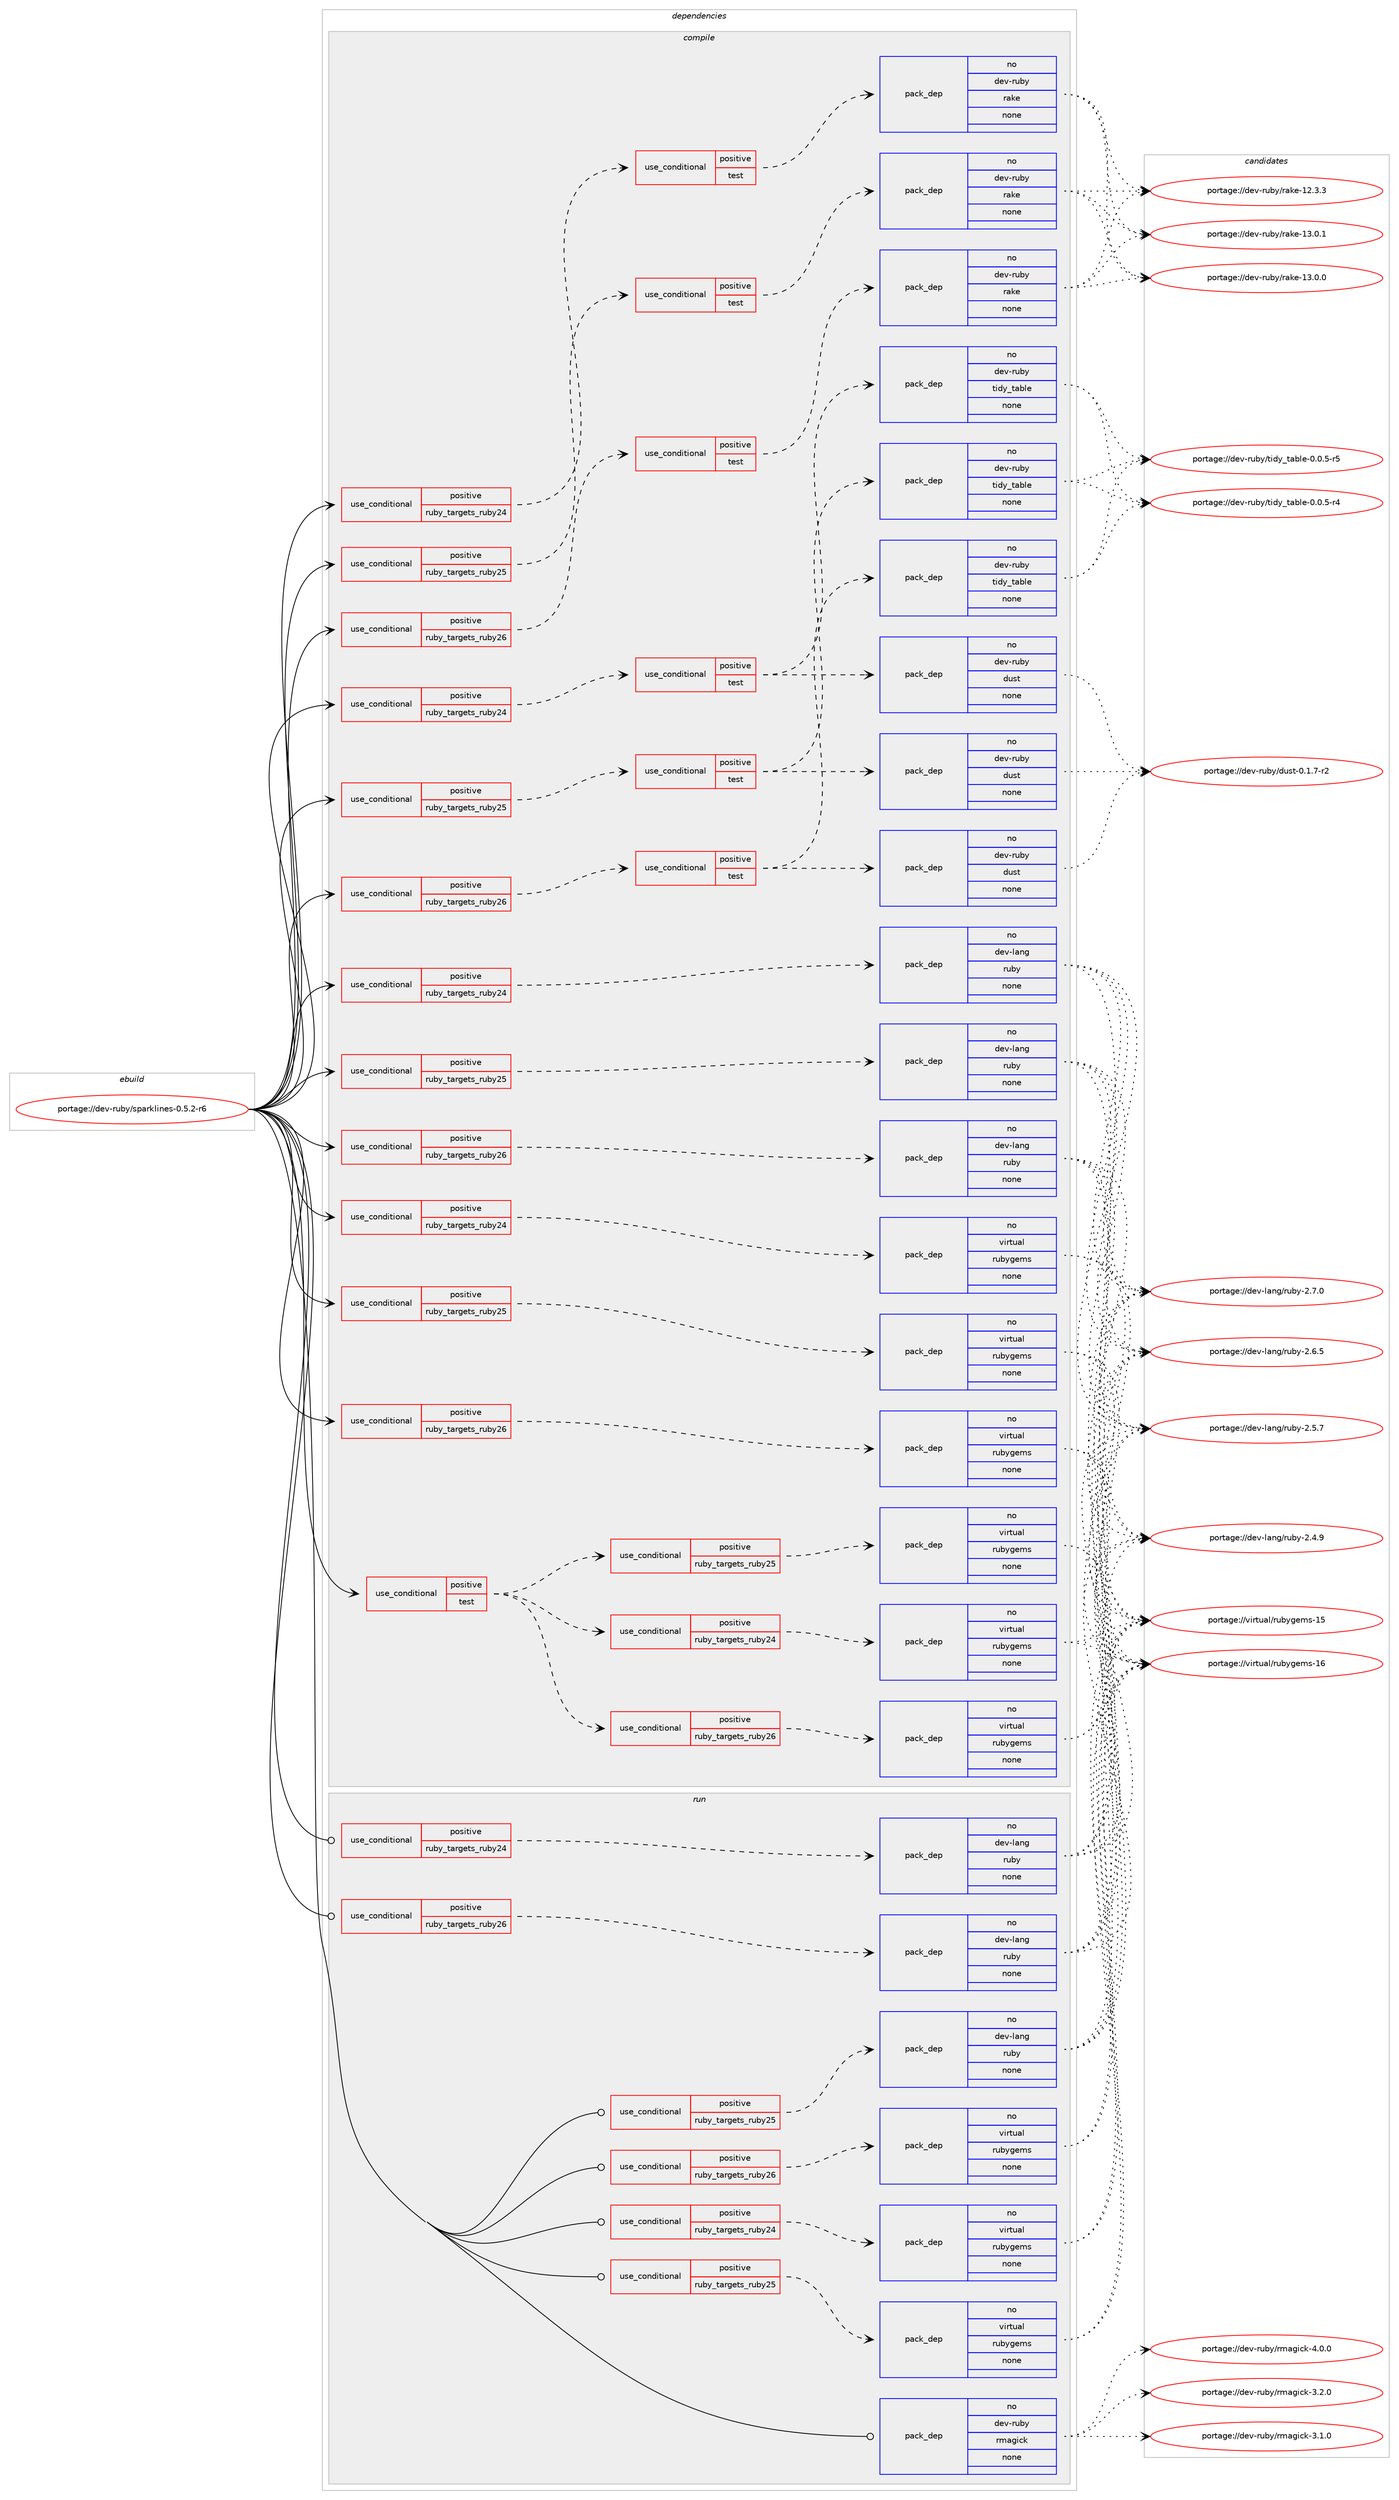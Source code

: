 digraph prolog {

# *************
# Graph options
# *************

newrank=true;
concentrate=true;
compound=true;
graph [rankdir=LR,fontname=Helvetica,fontsize=10,ranksep=1.5];#, ranksep=2.5, nodesep=0.2];
edge  [arrowhead=vee];
node  [fontname=Helvetica,fontsize=10];

# **********
# The ebuild
# **********

subgraph cluster_leftcol {
color=gray;
label=<<i>ebuild</i>>;
id [label="portage://dev-ruby/sparklines-0.5.2-r6", color=red, width=4, href="../dev-ruby/sparklines-0.5.2-r6.svg"];
}

# ****************
# The dependencies
# ****************

subgraph cluster_midcol {
color=gray;
label=<<i>dependencies</i>>;
subgraph cluster_compile {
fillcolor="#eeeeee";
style=filled;
label=<<i>compile</i>>;
subgraph cond68132 {
dependency317285 [label=<<TABLE BORDER="0" CELLBORDER="1" CELLSPACING="0" CELLPADDING="4"><TR><TD ROWSPAN="3" CELLPADDING="10">use_conditional</TD></TR><TR><TD>positive</TD></TR><TR><TD>ruby_targets_ruby24</TD></TR></TABLE>>, shape=none, color=red];
subgraph cond68133 {
dependency317286 [label=<<TABLE BORDER="0" CELLBORDER="1" CELLSPACING="0" CELLPADDING="4"><TR><TD ROWSPAN="3" CELLPADDING="10">use_conditional</TD></TR><TR><TD>positive</TD></TR><TR><TD>test</TD></TR></TABLE>>, shape=none, color=red];
subgraph pack244422 {
dependency317287 [label=<<TABLE BORDER="0" CELLBORDER="1" CELLSPACING="0" CELLPADDING="4" WIDTH="220"><TR><TD ROWSPAN="6" CELLPADDING="30">pack_dep</TD></TR><TR><TD WIDTH="110">no</TD></TR><TR><TD>dev-ruby</TD></TR><TR><TD>rake</TD></TR><TR><TD>none</TD></TR><TR><TD></TD></TR></TABLE>>, shape=none, color=blue];
}
dependency317286:e -> dependency317287:w [weight=20,style="dashed",arrowhead="vee"];
}
dependency317285:e -> dependency317286:w [weight=20,style="dashed",arrowhead="vee"];
}
id:e -> dependency317285:w [weight=20,style="solid",arrowhead="vee"];
subgraph cond68134 {
dependency317288 [label=<<TABLE BORDER="0" CELLBORDER="1" CELLSPACING="0" CELLPADDING="4"><TR><TD ROWSPAN="3" CELLPADDING="10">use_conditional</TD></TR><TR><TD>positive</TD></TR><TR><TD>ruby_targets_ruby24</TD></TR></TABLE>>, shape=none, color=red];
subgraph cond68135 {
dependency317289 [label=<<TABLE BORDER="0" CELLBORDER="1" CELLSPACING="0" CELLPADDING="4"><TR><TD ROWSPAN="3" CELLPADDING="10">use_conditional</TD></TR><TR><TD>positive</TD></TR><TR><TD>test</TD></TR></TABLE>>, shape=none, color=red];
subgraph pack244423 {
dependency317290 [label=<<TABLE BORDER="0" CELLBORDER="1" CELLSPACING="0" CELLPADDING="4" WIDTH="220"><TR><TD ROWSPAN="6" CELLPADDING="30">pack_dep</TD></TR><TR><TD WIDTH="110">no</TD></TR><TR><TD>dev-ruby</TD></TR><TR><TD>tidy_table</TD></TR><TR><TD>none</TD></TR><TR><TD></TD></TR></TABLE>>, shape=none, color=blue];
}
dependency317289:e -> dependency317290:w [weight=20,style="dashed",arrowhead="vee"];
subgraph pack244424 {
dependency317291 [label=<<TABLE BORDER="0" CELLBORDER="1" CELLSPACING="0" CELLPADDING="4" WIDTH="220"><TR><TD ROWSPAN="6" CELLPADDING="30">pack_dep</TD></TR><TR><TD WIDTH="110">no</TD></TR><TR><TD>dev-ruby</TD></TR><TR><TD>dust</TD></TR><TR><TD>none</TD></TR><TR><TD></TD></TR></TABLE>>, shape=none, color=blue];
}
dependency317289:e -> dependency317291:w [weight=20,style="dashed",arrowhead="vee"];
}
dependency317288:e -> dependency317289:w [weight=20,style="dashed",arrowhead="vee"];
}
id:e -> dependency317288:w [weight=20,style="solid",arrowhead="vee"];
subgraph cond68136 {
dependency317292 [label=<<TABLE BORDER="0" CELLBORDER="1" CELLSPACING="0" CELLPADDING="4"><TR><TD ROWSPAN="3" CELLPADDING="10">use_conditional</TD></TR><TR><TD>positive</TD></TR><TR><TD>ruby_targets_ruby24</TD></TR></TABLE>>, shape=none, color=red];
subgraph pack244425 {
dependency317293 [label=<<TABLE BORDER="0" CELLBORDER="1" CELLSPACING="0" CELLPADDING="4" WIDTH="220"><TR><TD ROWSPAN="6" CELLPADDING="30">pack_dep</TD></TR><TR><TD WIDTH="110">no</TD></TR><TR><TD>dev-lang</TD></TR><TR><TD>ruby</TD></TR><TR><TD>none</TD></TR><TR><TD></TD></TR></TABLE>>, shape=none, color=blue];
}
dependency317292:e -> dependency317293:w [weight=20,style="dashed",arrowhead="vee"];
}
id:e -> dependency317292:w [weight=20,style="solid",arrowhead="vee"];
subgraph cond68137 {
dependency317294 [label=<<TABLE BORDER="0" CELLBORDER="1" CELLSPACING="0" CELLPADDING="4"><TR><TD ROWSPAN="3" CELLPADDING="10">use_conditional</TD></TR><TR><TD>positive</TD></TR><TR><TD>ruby_targets_ruby24</TD></TR></TABLE>>, shape=none, color=red];
subgraph pack244426 {
dependency317295 [label=<<TABLE BORDER="0" CELLBORDER="1" CELLSPACING="0" CELLPADDING="4" WIDTH="220"><TR><TD ROWSPAN="6" CELLPADDING="30">pack_dep</TD></TR><TR><TD WIDTH="110">no</TD></TR><TR><TD>virtual</TD></TR><TR><TD>rubygems</TD></TR><TR><TD>none</TD></TR><TR><TD></TD></TR></TABLE>>, shape=none, color=blue];
}
dependency317294:e -> dependency317295:w [weight=20,style="dashed",arrowhead="vee"];
}
id:e -> dependency317294:w [weight=20,style="solid",arrowhead="vee"];
subgraph cond68138 {
dependency317296 [label=<<TABLE BORDER="0" CELLBORDER="1" CELLSPACING="0" CELLPADDING="4"><TR><TD ROWSPAN="3" CELLPADDING="10">use_conditional</TD></TR><TR><TD>positive</TD></TR><TR><TD>ruby_targets_ruby25</TD></TR></TABLE>>, shape=none, color=red];
subgraph cond68139 {
dependency317297 [label=<<TABLE BORDER="0" CELLBORDER="1" CELLSPACING="0" CELLPADDING="4"><TR><TD ROWSPAN="3" CELLPADDING="10">use_conditional</TD></TR><TR><TD>positive</TD></TR><TR><TD>test</TD></TR></TABLE>>, shape=none, color=red];
subgraph pack244427 {
dependency317298 [label=<<TABLE BORDER="0" CELLBORDER="1" CELLSPACING="0" CELLPADDING="4" WIDTH="220"><TR><TD ROWSPAN="6" CELLPADDING="30">pack_dep</TD></TR><TR><TD WIDTH="110">no</TD></TR><TR><TD>dev-ruby</TD></TR><TR><TD>rake</TD></TR><TR><TD>none</TD></TR><TR><TD></TD></TR></TABLE>>, shape=none, color=blue];
}
dependency317297:e -> dependency317298:w [weight=20,style="dashed",arrowhead="vee"];
}
dependency317296:e -> dependency317297:w [weight=20,style="dashed",arrowhead="vee"];
}
id:e -> dependency317296:w [weight=20,style="solid",arrowhead="vee"];
subgraph cond68140 {
dependency317299 [label=<<TABLE BORDER="0" CELLBORDER="1" CELLSPACING="0" CELLPADDING="4"><TR><TD ROWSPAN="3" CELLPADDING="10">use_conditional</TD></TR><TR><TD>positive</TD></TR><TR><TD>ruby_targets_ruby25</TD></TR></TABLE>>, shape=none, color=red];
subgraph cond68141 {
dependency317300 [label=<<TABLE BORDER="0" CELLBORDER="1" CELLSPACING="0" CELLPADDING="4"><TR><TD ROWSPAN="3" CELLPADDING="10">use_conditional</TD></TR><TR><TD>positive</TD></TR><TR><TD>test</TD></TR></TABLE>>, shape=none, color=red];
subgraph pack244428 {
dependency317301 [label=<<TABLE BORDER="0" CELLBORDER="1" CELLSPACING="0" CELLPADDING="4" WIDTH="220"><TR><TD ROWSPAN="6" CELLPADDING="30">pack_dep</TD></TR><TR><TD WIDTH="110">no</TD></TR><TR><TD>dev-ruby</TD></TR><TR><TD>tidy_table</TD></TR><TR><TD>none</TD></TR><TR><TD></TD></TR></TABLE>>, shape=none, color=blue];
}
dependency317300:e -> dependency317301:w [weight=20,style="dashed",arrowhead="vee"];
subgraph pack244429 {
dependency317302 [label=<<TABLE BORDER="0" CELLBORDER="1" CELLSPACING="0" CELLPADDING="4" WIDTH="220"><TR><TD ROWSPAN="6" CELLPADDING="30">pack_dep</TD></TR><TR><TD WIDTH="110">no</TD></TR><TR><TD>dev-ruby</TD></TR><TR><TD>dust</TD></TR><TR><TD>none</TD></TR><TR><TD></TD></TR></TABLE>>, shape=none, color=blue];
}
dependency317300:e -> dependency317302:w [weight=20,style="dashed",arrowhead="vee"];
}
dependency317299:e -> dependency317300:w [weight=20,style="dashed",arrowhead="vee"];
}
id:e -> dependency317299:w [weight=20,style="solid",arrowhead="vee"];
subgraph cond68142 {
dependency317303 [label=<<TABLE BORDER="0" CELLBORDER="1" CELLSPACING="0" CELLPADDING="4"><TR><TD ROWSPAN="3" CELLPADDING="10">use_conditional</TD></TR><TR><TD>positive</TD></TR><TR><TD>ruby_targets_ruby25</TD></TR></TABLE>>, shape=none, color=red];
subgraph pack244430 {
dependency317304 [label=<<TABLE BORDER="0" CELLBORDER="1" CELLSPACING="0" CELLPADDING="4" WIDTH="220"><TR><TD ROWSPAN="6" CELLPADDING="30">pack_dep</TD></TR><TR><TD WIDTH="110">no</TD></TR><TR><TD>dev-lang</TD></TR><TR><TD>ruby</TD></TR><TR><TD>none</TD></TR><TR><TD></TD></TR></TABLE>>, shape=none, color=blue];
}
dependency317303:e -> dependency317304:w [weight=20,style="dashed",arrowhead="vee"];
}
id:e -> dependency317303:w [weight=20,style="solid",arrowhead="vee"];
subgraph cond68143 {
dependency317305 [label=<<TABLE BORDER="0" CELLBORDER="1" CELLSPACING="0" CELLPADDING="4"><TR><TD ROWSPAN="3" CELLPADDING="10">use_conditional</TD></TR><TR><TD>positive</TD></TR><TR><TD>ruby_targets_ruby25</TD></TR></TABLE>>, shape=none, color=red];
subgraph pack244431 {
dependency317306 [label=<<TABLE BORDER="0" CELLBORDER="1" CELLSPACING="0" CELLPADDING="4" WIDTH="220"><TR><TD ROWSPAN="6" CELLPADDING="30">pack_dep</TD></TR><TR><TD WIDTH="110">no</TD></TR><TR><TD>virtual</TD></TR><TR><TD>rubygems</TD></TR><TR><TD>none</TD></TR><TR><TD></TD></TR></TABLE>>, shape=none, color=blue];
}
dependency317305:e -> dependency317306:w [weight=20,style="dashed",arrowhead="vee"];
}
id:e -> dependency317305:w [weight=20,style="solid",arrowhead="vee"];
subgraph cond68144 {
dependency317307 [label=<<TABLE BORDER="0" CELLBORDER="1" CELLSPACING="0" CELLPADDING="4"><TR><TD ROWSPAN="3" CELLPADDING="10">use_conditional</TD></TR><TR><TD>positive</TD></TR><TR><TD>ruby_targets_ruby26</TD></TR></TABLE>>, shape=none, color=red];
subgraph cond68145 {
dependency317308 [label=<<TABLE BORDER="0" CELLBORDER="1" CELLSPACING="0" CELLPADDING="4"><TR><TD ROWSPAN="3" CELLPADDING="10">use_conditional</TD></TR><TR><TD>positive</TD></TR><TR><TD>test</TD></TR></TABLE>>, shape=none, color=red];
subgraph pack244432 {
dependency317309 [label=<<TABLE BORDER="0" CELLBORDER="1" CELLSPACING="0" CELLPADDING="4" WIDTH="220"><TR><TD ROWSPAN="6" CELLPADDING="30">pack_dep</TD></TR><TR><TD WIDTH="110">no</TD></TR><TR><TD>dev-ruby</TD></TR><TR><TD>rake</TD></TR><TR><TD>none</TD></TR><TR><TD></TD></TR></TABLE>>, shape=none, color=blue];
}
dependency317308:e -> dependency317309:w [weight=20,style="dashed",arrowhead="vee"];
}
dependency317307:e -> dependency317308:w [weight=20,style="dashed",arrowhead="vee"];
}
id:e -> dependency317307:w [weight=20,style="solid",arrowhead="vee"];
subgraph cond68146 {
dependency317310 [label=<<TABLE BORDER="0" CELLBORDER="1" CELLSPACING="0" CELLPADDING="4"><TR><TD ROWSPAN="3" CELLPADDING="10">use_conditional</TD></TR><TR><TD>positive</TD></TR><TR><TD>ruby_targets_ruby26</TD></TR></TABLE>>, shape=none, color=red];
subgraph cond68147 {
dependency317311 [label=<<TABLE BORDER="0" CELLBORDER="1" CELLSPACING="0" CELLPADDING="4"><TR><TD ROWSPAN="3" CELLPADDING="10">use_conditional</TD></TR><TR><TD>positive</TD></TR><TR><TD>test</TD></TR></TABLE>>, shape=none, color=red];
subgraph pack244433 {
dependency317312 [label=<<TABLE BORDER="0" CELLBORDER="1" CELLSPACING="0" CELLPADDING="4" WIDTH="220"><TR><TD ROWSPAN="6" CELLPADDING="30">pack_dep</TD></TR><TR><TD WIDTH="110">no</TD></TR><TR><TD>dev-ruby</TD></TR><TR><TD>tidy_table</TD></TR><TR><TD>none</TD></TR><TR><TD></TD></TR></TABLE>>, shape=none, color=blue];
}
dependency317311:e -> dependency317312:w [weight=20,style="dashed",arrowhead="vee"];
subgraph pack244434 {
dependency317313 [label=<<TABLE BORDER="0" CELLBORDER="1" CELLSPACING="0" CELLPADDING="4" WIDTH="220"><TR><TD ROWSPAN="6" CELLPADDING="30">pack_dep</TD></TR><TR><TD WIDTH="110">no</TD></TR><TR><TD>dev-ruby</TD></TR><TR><TD>dust</TD></TR><TR><TD>none</TD></TR><TR><TD></TD></TR></TABLE>>, shape=none, color=blue];
}
dependency317311:e -> dependency317313:w [weight=20,style="dashed",arrowhead="vee"];
}
dependency317310:e -> dependency317311:w [weight=20,style="dashed",arrowhead="vee"];
}
id:e -> dependency317310:w [weight=20,style="solid",arrowhead="vee"];
subgraph cond68148 {
dependency317314 [label=<<TABLE BORDER="0" CELLBORDER="1" CELLSPACING="0" CELLPADDING="4"><TR><TD ROWSPAN="3" CELLPADDING="10">use_conditional</TD></TR><TR><TD>positive</TD></TR><TR><TD>ruby_targets_ruby26</TD></TR></TABLE>>, shape=none, color=red];
subgraph pack244435 {
dependency317315 [label=<<TABLE BORDER="0" CELLBORDER="1" CELLSPACING="0" CELLPADDING="4" WIDTH="220"><TR><TD ROWSPAN="6" CELLPADDING="30">pack_dep</TD></TR><TR><TD WIDTH="110">no</TD></TR><TR><TD>dev-lang</TD></TR><TR><TD>ruby</TD></TR><TR><TD>none</TD></TR><TR><TD></TD></TR></TABLE>>, shape=none, color=blue];
}
dependency317314:e -> dependency317315:w [weight=20,style="dashed",arrowhead="vee"];
}
id:e -> dependency317314:w [weight=20,style="solid",arrowhead="vee"];
subgraph cond68149 {
dependency317316 [label=<<TABLE BORDER="0" CELLBORDER="1" CELLSPACING="0" CELLPADDING="4"><TR><TD ROWSPAN="3" CELLPADDING="10">use_conditional</TD></TR><TR><TD>positive</TD></TR><TR><TD>ruby_targets_ruby26</TD></TR></TABLE>>, shape=none, color=red];
subgraph pack244436 {
dependency317317 [label=<<TABLE BORDER="0" CELLBORDER="1" CELLSPACING="0" CELLPADDING="4" WIDTH="220"><TR><TD ROWSPAN="6" CELLPADDING="30">pack_dep</TD></TR><TR><TD WIDTH="110">no</TD></TR><TR><TD>virtual</TD></TR><TR><TD>rubygems</TD></TR><TR><TD>none</TD></TR><TR><TD></TD></TR></TABLE>>, shape=none, color=blue];
}
dependency317316:e -> dependency317317:w [weight=20,style="dashed",arrowhead="vee"];
}
id:e -> dependency317316:w [weight=20,style="solid",arrowhead="vee"];
subgraph cond68150 {
dependency317318 [label=<<TABLE BORDER="0" CELLBORDER="1" CELLSPACING="0" CELLPADDING="4"><TR><TD ROWSPAN="3" CELLPADDING="10">use_conditional</TD></TR><TR><TD>positive</TD></TR><TR><TD>test</TD></TR></TABLE>>, shape=none, color=red];
subgraph cond68151 {
dependency317319 [label=<<TABLE BORDER="0" CELLBORDER="1" CELLSPACING="0" CELLPADDING="4"><TR><TD ROWSPAN="3" CELLPADDING="10">use_conditional</TD></TR><TR><TD>positive</TD></TR><TR><TD>ruby_targets_ruby24</TD></TR></TABLE>>, shape=none, color=red];
subgraph pack244437 {
dependency317320 [label=<<TABLE BORDER="0" CELLBORDER="1" CELLSPACING="0" CELLPADDING="4" WIDTH="220"><TR><TD ROWSPAN="6" CELLPADDING="30">pack_dep</TD></TR><TR><TD WIDTH="110">no</TD></TR><TR><TD>virtual</TD></TR><TR><TD>rubygems</TD></TR><TR><TD>none</TD></TR><TR><TD></TD></TR></TABLE>>, shape=none, color=blue];
}
dependency317319:e -> dependency317320:w [weight=20,style="dashed",arrowhead="vee"];
}
dependency317318:e -> dependency317319:w [weight=20,style="dashed",arrowhead="vee"];
subgraph cond68152 {
dependency317321 [label=<<TABLE BORDER="0" CELLBORDER="1" CELLSPACING="0" CELLPADDING="4"><TR><TD ROWSPAN="3" CELLPADDING="10">use_conditional</TD></TR><TR><TD>positive</TD></TR><TR><TD>ruby_targets_ruby25</TD></TR></TABLE>>, shape=none, color=red];
subgraph pack244438 {
dependency317322 [label=<<TABLE BORDER="0" CELLBORDER="1" CELLSPACING="0" CELLPADDING="4" WIDTH="220"><TR><TD ROWSPAN="6" CELLPADDING="30">pack_dep</TD></TR><TR><TD WIDTH="110">no</TD></TR><TR><TD>virtual</TD></TR><TR><TD>rubygems</TD></TR><TR><TD>none</TD></TR><TR><TD></TD></TR></TABLE>>, shape=none, color=blue];
}
dependency317321:e -> dependency317322:w [weight=20,style="dashed",arrowhead="vee"];
}
dependency317318:e -> dependency317321:w [weight=20,style="dashed",arrowhead="vee"];
subgraph cond68153 {
dependency317323 [label=<<TABLE BORDER="0" CELLBORDER="1" CELLSPACING="0" CELLPADDING="4"><TR><TD ROWSPAN="3" CELLPADDING="10">use_conditional</TD></TR><TR><TD>positive</TD></TR><TR><TD>ruby_targets_ruby26</TD></TR></TABLE>>, shape=none, color=red];
subgraph pack244439 {
dependency317324 [label=<<TABLE BORDER="0" CELLBORDER="1" CELLSPACING="0" CELLPADDING="4" WIDTH="220"><TR><TD ROWSPAN="6" CELLPADDING="30">pack_dep</TD></TR><TR><TD WIDTH="110">no</TD></TR><TR><TD>virtual</TD></TR><TR><TD>rubygems</TD></TR><TR><TD>none</TD></TR><TR><TD></TD></TR></TABLE>>, shape=none, color=blue];
}
dependency317323:e -> dependency317324:w [weight=20,style="dashed",arrowhead="vee"];
}
dependency317318:e -> dependency317323:w [weight=20,style="dashed",arrowhead="vee"];
}
id:e -> dependency317318:w [weight=20,style="solid",arrowhead="vee"];
}
subgraph cluster_compileandrun {
fillcolor="#eeeeee";
style=filled;
label=<<i>compile and run</i>>;
}
subgraph cluster_run {
fillcolor="#eeeeee";
style=filled;
label=<<i>run</i>>;
subgraph cond68154 {
dependency317325 [label=<<TABLE BORDER="0" CELLBORDER="1" CELLSPACING="0" CELLPADDING="4"><TR><TD ROWSPAN="3" CELLPADDING="10">use_conditional</TD></TR><TR><TD>positive</TD></TR><TR><TD>ruby_targets_ruby24</TD></TR></TABLE>>, shape=none, color=red];
subgraph pack244440 {
dependency317326 [label=<<TABLE BORDER="0" CELLBORDER="1" CELLSPACING="0" CELLPADDING="4" WIDTH="220"><TR><TD ROWSPAN="6" CELLPADDING="30">pack_dep</TD></TR><TR><TD WIDTH="110">no</TD></TR><TR><TD>dev-lang</TD></TR><TR><TD>ruby</TD></TR><TR><TD>none</TD></TR><TR><TD></TD></TR></TABLE>>, shape=none, color=blue];
}
dependency317325:e -> dependency317326:w [weight=20,style="dashed",arrowhead="vee"];
}
id:e -> dependency317325:w [weight=20,style="solid",arrowhead="odot"];
subgraph cond68155 {
dependency317327 [label=<<TABLE BORDER="0" CELLBORDER="1" CELLSPACING="0" CELLPADDING="4"><TR><TD ROWSPAN="3" CELLPADDING="10">use_conditional</TD></TR><TR><TD>positive</TD></TR><TR><TD>ruby_targets_ruby24</TD></TR></TABLE>>, shape=none, color=red];
subgraph pack244441 {
dependency317328 [label=<<TABLE BORDER="0" CELLBORDER="1" CELLSPACING="0" CELLPADDING="4" WIDTH="220"><TR><TD ROWSPAN="6" CELLPADDING="30">pack_dep</TD></TR><TR><TD WIDTH="110">no</TD></TR><TR><TD>virtual</TD></TR><TR><TD>rubygems</TD></TR><TR><TD>none</TD></TR><TR><TD></TD></TR></TABLE>>, shape=none, color=blue];
}
dependency317327:e -> dependency317328:w [weight=20,style="dashed",arrowhead="vee"];
}
id:e -> dependency317327:w [weight=20,style="solid",arrowhead="odot"];
subgraph cond68156 {
dependency317329 [label=<<TABLE BORDER="0" CELLBORDER="1" CELLSPACING="0" CELLPADDING="4"><TR><TD ROWSPAN="3" CELLPADDING="10">use_conditional</TD></TR><TR><TD>positive</TD></TR><TR><TD>ruby_targets_ruby25</TD></TR></TABLE>>, shape=none, color=red];
subgraph pack244442 {
dependency317330 [label=<<TABLE BORDER="0" CELLBORDER="1" CELLSPACING="0" CELLPADDING="4" WIDTH="220"><TR><TD ROWSPAN="6" CELLPADDING="30">pack_dep</TD></TR><TR><TD WIDTH="110">no</TD></TR><TR><TD>dev-lang</TD></TR><TR><TD>ruby</TD></TR><TR><TD>none</TD></TR><TR><TD></TD></TR></TABLE>>, shape=none, color=blue];
}
dependency317329:e -> dependency317330:w [weight=20,style="dashed",arrowhead="vee"];
}
id:e -> dependency317329:w [weight=20,style="solid",arrowhead="odot"];
subgraph cond68157 {
dependency317331 [label=<<TABLE BORDER="0" CELLBORDER="1" CELLSPACING="0" CELLPADDING="4"><TR><TD ROWSPAN="3" CELLPADDING="10">use_conditional</TD></TR><TR><TD>positive</TD></TR><TR><TD>ruby_targets_ruby25</TD></TR></TABLE>>, shape=none, color=red];
subgraph pack244443 {
dependency317332 [label=<<TABLE BORDER="0" CELLBORDER="1" CELLSPACING="0" CELLPADDING="4" WIDTH="220"><TR><TD ROWSPAN="6" CELLPADDING="30">pack_dep</TD></TR><TR><TD WIDTH="110">no</TD></TR><TR><TD>virtual</TD></TR><TR><TD>rubygems</TD></TR><TR><TD>none</TD></TR><TR><TD></TD></TR></TABLE>>, shape=none, color=blue];
}
dependency317331:e -> dependency317332:w [weight=20,style="dashed",arrowhead="vee"];
}
id:e -> dependency317331:w [weight=20,style="solid",arrowhead="odot"];
subgraph cond68158 {
dependency317333 [label=<<TABLE BORDER="0" CELLBORDER="1" CELLSPACING="0" CELLPADDING="4"><TR><TD ROWSPAN="3" CELLPADDING="10">use_conditional</TD></TR><TR><TD>positive</TD></TR><TR><TD>ruby_targets_ruby26</TD></TR></TABLE>>, shape=none, color=red];
subgraph pack244444 {
dependency317334 [label=<<TABLE BORDER="0" CELLBORDER="1" CELLSPACING="0" CELLPADDING="4" WIDTH="220"><TR><TD ROWSPAN="6" CELLPADDING="30">pack_dep</TD></TR><TR><TD WIDTH="110">no</TD></TR><TR><TD>dev-lang</TD></TR><TR><TD>ruby</TD></TR><TR><TD>none</TD></TR><TR><TD></TD></TR></TABLE>>, shape=none, color=blue];
}
dependency317333:e -> dependency317334:w [weight=20,style="dashed",arrowhead="vee"];
}
id:e -> dependency317333:w [weight=20,style="solid",arrowhead="odot"];
subgraph cond68159 {
dependency317335 [label=<<TABLE BORDER="0" CELLBORDER="1" CELLSPACING="0" CELLPADDING="4"><TR><TD ROWSPAN="3" CELLPADDING="10">use_conditional</TD></TR><TR><TD>positive</TD></TR><TR><TD>ruby_targets_ruby26</TD></TR></TABLE>>, shape=none, color=red];
subgraph pack244445 {
dependency317336 [label=<<TABLE BORDER="0" CELLBORDER="1" CELLSPACING="0" CELLPADDING="4" WIDTH="220"><TR><TD ROWSPAN="6" CELLPADDING="30">pack_dep</TD></TR><TR><TD WIDTH="110">no</TD></TR><TR><TD>virtual</TD></TR><TR><TD>rubygems</TD></TR><TR><TD>none</TD></TR><TR><TD></TD></TR></TABLE>>, shape=none, color=blue];
}
dependency317335:e -> dependency317336:w [weight=20,style="dashed",arrowhead="vee"];
}
id:e -> dependency317335:w [weight=20,style="solid",arrowhead="odot"];
subgraph pack244446 {
dependency317337 [label=<<TABLE BORDER="0" CELLBORDER="1" CELLSPACING="0" CELLPADDING="4" WIDTH="220"><TR><TD ROWSPAN="6" CELLPADDING="30">pack_dep</TD></TR><TR><TD WIDTH="110">no</TD></TR><TR><TD>dev-ruby</TD></TR><TR><TD>rmagick</TD></TR><TR><TD>none</TD></TR><TR><TD></TD></TR></TABLE>>, shape=none, color=blue];
}
id:e -> dependency317337:w [weight=20,style="solid",arrowhead="odot"];
}
}

# **************
# The candidates
# **************

subgraph cluster_choices {
rank=same;
color=gray;
label=<<i>candidates</i>>;

subgraph choice244422 {
color=black;
nodesep=1;
choice1001011184511411798121471149710710145495146484649 [label="portage://dev-ruby/rake-13.0.1", color=red, width=4,href="../dev-ruby/rake-13.0.1.svg"];
choice1001011184511411798121471149710710145495146484648 [label="portage://dev-ruby/rake-13.0.0", color=red, width=4,href="../dev-ruby/rake-13.0.0.svg"];
choice1001011184511411798121471149710710145495046514651 [label="portage://dev-ruby/rake-12.3.3", color=red, width=4,href="../dev-ruby/rake-12.3.3.svg"];
dependency317287:e -> choice1001011184511411798121471149710710145495146484649:w [style=dotted,weight="100"];
dependency317287:e -> choice1001011184511411798121471149710710145495146484648:w [style=dotted,weight="100"];
dependency317287:e -> choice1001011184511411798121471149710710145495046514651:w [style=dotted,weight="100"];
}
subgraph choice244423 {
color=black;
nodesep=1;
choice1001011184511411798121471161051001219511697981081014548464846534511453 [label="portage://dev-ruby/tidy_table-0.0.5-r5", color=red, width=4,href="../dev-ruby/tidy_table-0.0.5-r5.svg"];
choice1001011184511411798121471161051001219511697981081014548464846534511452 [label="portage://dev-ruby/tidy_table-0.0.5-r4", color=red, width=4,href="../dev-ruby/tidy_table-0.0.5-r4.svg"];
dependency317290:e -> choice1001011184511411798121471161051001219511697981081014548464846534511453:w [style=dotted,weight="100"];
dependency317290:e -> choice1001011184511411798121471161051001219511697981081014548464846534511452:w [style=dotted,weight="100"];
}
subgraph choice244424 {
color=black;
nodesep=1;
choice1001011184511411798121471001171151164548464946554511450 [label="portage://dev-ruby/dust-0.1.7-r2", color=red, width=4,href="../dev-ruby/dust-0.1.7-r2.svg"];
dependency317291:e -> choice1001011184511411798121471001171151164548464946554511450:w [style=dotted,weight="100"];
}
subgraph choice244425 {
color=black;
nodesep=1;
choice10010111845108971101034711411798121455046554648 [label="portage://dev-lang/ruby-2.7.0", color=red, width=4,href="../dev-lang/ruby-2.7.0.svg"];
choice10010111845108971101034711411798121455046544653 [label="portage://dev-lang/ruby-2.6.5", color=red, width=4,href="../dev-lang/ruby-2.6.5.svg"];
choice10010111845108971101034711411798121455046534655 [label="portage://dev-lang/ruby-2.5.7", color=red, width=4,href="../dev-lang/ruby-2.5.7.svg"];
choice10010111845108971101034711411798121455046524657 [label="portage://dev-lang/ruby-2.4.9", color=red, width=4,href="../dev-lang/ruby-2.4.9.svg"];
dependency317293:e -> choice10010111845108971101034711411798121455046554648:w [style=dotted,weight="100"];
dependency317293:e -> choice10010111845108971101034711411798121455046544653:w [style=dotted,weight="100"];
dependency317293:e -> choice10010111845108971101034711411798121455046534655:w [style=dotted,weight="100"];
dependency317293:e -> choice10010111845108971101034711411798121455046524657:w [style=dotted,weight="100"];
}
subgraph choice244426 {
color=black;
nodesep=1;
choice118105114116117971084711411798121103101109115454954 [label="portage://virtual/rubygems-16", color=red, width=4,href="../virtual/rubygems-16.svg"];
choice118105114116117971084711411798121103101109115454953 [label="portage://virtual/rubygems-15", color=red, width=4,href="../virtual/rubygems-15.svg"];
dependency317295:e -> choice118105114116117971084711411798121103101109115454954:w [style=dotted,weight="100"];
dependency317295:e -> choice118105114116117971084711411798121103101109115454953:w [style=dotted,weight="100"];
}
subgraph choice244427 {
color=black;
nodesep=1;
choice1001011184511411798121471149710710145495146484649 [label="portage://dev-ruby/rake-13.0.1", color=red, width=4,href="../dev-ruby/rake-13.0.1.svg"];
choice1001011184511411798121471149710710145495146484648 [label="portage://dev-ruby/rake-13.0.0", color=red, width=4,href="../dev-ruby/rake-13.0.0.svg"];
choice1001011184511411798121471149710710145495046514651 [label="portage://dev-ruby/rake-12.3.3", color=red, width=4,href="../dev-ruby/rake-12.3.3.svg"];
dependency317298:e -> choice1001011184511411798121471149710710145495146484649:w [style=dotted,weight="100"];
dependency317298:e -> choice1001011184511411798121471149710710145495146484648:w [style=dotted,weight="100"];
dependency317298:e -> choice1001011184511411798121471149710710145495046514651:w [style=dotted,weight="100"];
}
subgraph choice244428 {
color=black;
nodesep=1;
choice1001011184511411798121471161051001219511697981081014548464846534511453 [label="portage://dev-ruby/tidy_table-0.0.5-r5", color=red, width=4,href="../dev-ruby/tidy_table-0.0.5-r5.svg"];
choice1001011184511411798121471161051001219511697981081014548464846534511452 [label="portage://dev-ruby/tidy_table-0.0.5-r4", color=red, width=4,href="../dev-ruby/tidy_table-0.0.5-r4.svg"];
dependency317301:e -> choice1001011184511411798121471161051001219511697981081014548464846534511453:w [style=dotted,weight="100"];
dependency317301:e -> choice1001011184511411798121471161051001219511697981081014548464846534511452:w [style=dotted,weight="100"];
}
subgraph choice244429 {
color=black;
nodesep=1;
choice1001011184511411798121471001171151164548464946554511450 [label="portage://dev-ruby/dust-0.1.7-r2", color=red, width=4,href="../dev-ruby/dust-0.1.7-r2.svg"];
dependency317302:e -> choice1001011184511411798121471001171151164548464946554511450:w [style=dotted,weight="100"];
}
subgraph choice244430 {
color=black;
nodesep=1;
choice10010111845108971101034711411798121455046554648 [label="portage://dev-lang/ruby-2.7.0", color=red, width=4,href="../dev-lang/ruby-2.7.0.svg"];
choice10010111845108971101034711411798121455046544653 [label="portage://dev-lang/ruby-2.6.5", color=red, width=4,href="../dev-lang/ruby-2.6.5.svg"];
choice10010111845108971101034711411798121455046534655 [label="portage://dev-lang/ruby-2.5.7", color=red, width=4,href="../dev-lang/ruby-2.5.7.svg"];
choice10010111845108971101034711411798121455046524657 [label="portage://dev-lang/ruby-2.4.9", color=red, width=4,href="../dev-lang/ruby-2.4.9.svg"];
dependency317304:e -> choice10010111845108971101034711411798121455046554648:w [style=dotted,weight="100"];
dependency317304:e -> choice10010111845108971101034711411798121455046544653:w [style=dotted,weight="100"];
dependency317304:e -> choice10010111845108971101034711411798121455046534655:w [style=dotted,weight="100"];
dependency317304:e -> choice10010111845108971101034711411798121455046524657:w [style=dotted,weight="100"];
}
subgraph choice244431 {
color=black;
nodesep=1;
choice118105114116117971084711411798121103101109115454954 [label="portage://virtual/rubygems-16", color=red, width=4,href="../virtual/rubygems-16.svg"];
choice118105114116117971084711411798121103101109115454953 [label="portage://virtual/rubygems-15", color=red, width=4,href="../virtual/rubygems-15.svg"];
dependency317306:e -> choice118105114116117971084711411798121103101109115454954:w [style=dotted,weight="100"];
dependency317306:e -> choice118105114116117971084711411798121103101109115454953:w [style=dotted,weight="100"];
}
subgraph choice244432 {
color=black;
nodesep=1;
choice1001011184511411798121471149710710145495146484649 [label="portage://dev-ruby/rake-13.0.1", color=red, width=4,href="../dev-ruby/rake-13.0.1.svg"];
choice1001011184511411798121471149710710145495146484648 [label="portage://dev-ruby/rake-13.0.0", color=red, width=4,href="../dev-ruby/rake-13.0.0.svg"];
choice1001011184511411798121471149710710145495046514651 [label="portage://dev-ruby/rake-12.3.3", color=red, width=4,href="../dev-ruby/rake-12.3.3.svg"];
dependency317309:e -> choice1001011184511411798121471149710710145495146484649:w [style=dotted,weight="100"];
dependency317309:e -> choice1001011184511411798121471149710710145495146484648:w [style=dotted,weight="100"];
dependency317309:e -> choice1001011184511411798121471149710710145495046514651:w [style=dotted,weight="100"];
}
subgraph choice244433 {
color=black;
nodesep=1;
choice1001011184511411798121471161051001219511697981081014548464846534511453 [label="portage://dev-ruby/tidy_table-0.0.5-r5", color=red, width=4,href="../dev-ruby/tidy_table-0.0.5-r5.svg"];
choice1001011184511411798121471161051001219511697981081014548464846534511452 [label="portage://dev-ruby/tidy_table-0.0.5-r4", color=red, width=4,href="../dev-ruby/tidy_table-0.0.5-r4.svg"];
dependency317312:e -> choice1001011184511411798121471161051001219511697981081014548464846534511453:w [style=dotted,weight="100"];
dependency317312:e -> choice1001011184511411798121471161051001219511697981081014548464846534511452:w [style=dotted,weight="100"];
}
subgraph choice244434 {
color=black;
nodesep=1;
choice1001011184511411798121471001171151164548464946554511450 [label="portage://dev-ruby/dust-0.1.7-r2", color=red, width=4,href="../dev-ruby/dust-0.1.7-r2.svg"];
dependency317313:e -> choice1001011184511411798121471001171151164548464946554511450:w [style=dotted,weight="100"];
}
subgraph choice244435 {
color=black;
nodesep=1;
choice10010111845108971101034711411798121455046554648 [label="portage://dev-lang/ruby-2.7.0", color=red, width=4,href="../dev-lang/ruby-2.7.0.svg"];
choice10010111845108971101034711411798121455046544653 [label="portage://dev-lang/ruby-2.6.5", color=red, width=4,href="../dev-lang/ruby-2.6.5.svg"];
choice10010111845108971101034711411798121455046534655 [label="portage://dev-lang/ruby-2.5.7", color=red, width=4,href="../dev-lang/ruby-2.5.7.svg"];
choice10010111845108971101034711411798121455046524657 [label="portage://dev-lang/ruby-2.4.9", color=red, width=4,href="../dev-lang/ruby-2.4.9.svg"];
dependency317315:e -> choice10010111845108971101034711411798121455046554648:w [style=dotted,weight="100"];
dependency317315:e -> choice10010111845108971101034711411798121455046544653:w [style=dotted,weight="100"];
dependency317315:e -> choice10010111845108971101034711411798121455046534655:w [style=dotted,weight="100"];
dependency317315:e -> choice10010111845108971101034711411798121455046524657:w [style=dotted,weight="100"];
}
subgraph choice244436 {
color=black;
nodesep=1;
choice118105114116117971084711411798121103101109115454954 [label="portage://virtual/rubygems-16", color=red, width=4,href="../virtual/rubygems-16.svg"];
choice118105114116117971084711411798121103101109115454953 [label="portage://virtual/rubygems-15", color=red, width=4,href="../virtual/rubygems-15.svg"];
dependency317317:e -> choice118105114116117971084711411798121103101109115454954:w [style=dotted,weight="100"];
dependency317317:e -> choice118105114116117971084711411798121103101109115454953:w [style=dotted,weight="100"];
}
subgraph choice244437 {
color=black;
nodesep=1;
choice118105114116117971084711411798121103101109115454954 [label="portage://virtual/rubygems-16", color=red, width=4,href="../virtual/rubygems-16.svg"];
choice118105114116117971084711411798121103101109115454953 [label="portage://virtual/rubygems-15", color=red, width=4,href="../virtual/rubygems-15.svg"];
dependency317320:e -> choice118105114116117971084711411798121103101109115454954:w [style=dotted,weight="100"];
dependency317320:e -> choice118105114116117971084711411798121103101109115454953:w [style=dotted,weight="100"];
}
subgraph choice244438 {
color=black;
nodesep=1;
choice118105114116117971084711411798121103101109115454954 [label="portage://virtual/rubygems-16", color=red, width=4,href="../virtual/rubygems-16.svg"];
choice118105114116117971084711411798121103101109115454953 [label="portage://virtual/rubygems-15", color=red, width=4,href="../virtual/rubygems-15.svg"];
dependency317322:e -> choice118105114116117971084711411798121103101109115454954:w [style=dotted,weight="100"];
dependency317322:e -> choice118105114116117971084711411798121103101109115454953:w [style=dotted,weight="100"];
}
subgraph choice244439 {
color=black;
nodesep=1;
choice118105114116117971084711411798121103101109115454954 [label="portage://virtual/rubygems-16", color=red, width=4,href="../virtual/rubygems-16.svg"];
choice118105114116117971084711411798121103101109115454953 [label="portage://virtual/rubygems-15", color=red, width=4,href="../virtual/rubygems-15.svg"];
dependency317324:e -> choice118105114116117971084711411798121103101109115454954:w [style=dotted,weight="100"];
dependency317324:e -> choice118105114116117971084711411798121103101109115454953:w [style=dotted,weight="100"];
}
subgraph choice244440 {
color=black;
nodesep=1;
choice10010111845108971101034711411798121455046554648 [label="portage://dev-lang/ruby-2.7.0", color=red, width=4,href="../dev-lang/ruby-2.7.0.svg"];
choice10010111845108971101034711411798121455046544653 [label="portage://dev-lang/ruby-2.6.5", color=red, width=4,href="../dev-lang/ruby-2.6.5.svg"];
choice10010111845108971101034711411798121455046534655 [label="portage://dev-lang/ruby-2.5.7", color=red, width=4,href="../dev-lang/ruby-2.5.7.svg"];
choice10010111845108971101034711411798121455046524657 [label="portage://dev-lang/ruby-2.4.9", color=red, width=4,href="../dev-lang/ruby-2.4.9.svg"];
dependency317326:e -> choice10010111845108971101034711411798121455046554648:w [style=dotted,weight="100"];
dependency317326:e -> choice10010111845108971101034711411798121455046544653:w [style=dotted,weight="100"];
dependency317326:e -> choice10010111845108971101034711411798121455046534655:w [style=dotted,weight="100"];
dependency317326:e -> choice10010111845108971101034711411798121455046524657:w [style=dotted,weight="100"];
}
subgraph choice244441 {
color=black;
nodesep=1;
choice118105114116117971084711411798121103101109115454954 [label="portage://virtual/rubygems-16", color=red, width=4,href="../virtual/rubygems-16.svg"];
choice118105114116117971084711411798121103101109115454953 [label="portage://virtual/rubygems-15", color=red, width=4,href="../virtual/rubygems-15.svg"];
dependency317328:e -> choice118105114116117971084711411798121103101109115454954:w [style=dotted,weight="100"];
dependency317328:e -> choice118105114116117971084711411798121103101109115454953:w [style=dotted,weight="100"];
}
subgraph choice244442 {
color=black;
nodesep=1;
choice10010111845108971101034711411798121455046554648 [label="portage://dev-lang/ruby-2.7.0", color=red, width=4,href="../dev-lang/ruby-2.7.0.svg"];
choice10010111845108971101034711411798121455046544653 [label="portage://dev-lang/ruby-2.6.5", color=red, width=4,href="../dev-lang/ruby-2.6.5.svg"];
choice10010111845108971101034711411798121455046534655 [label="portage://dev-lang/ruby-2.5.7", color=red, width=4,href="../dev-lang/ruby-2.5.7.svg"];
choice10010111845108971101034711411798121455046524657 [label="portage://dev-lang/ruby-2.4.9", color=red, width=4,href="../dev-lang/ruby-2.4.9.svg"];
dependency317330:e -> choice10010111845108971101034711411798121455046554648:w [style=dotted,weight="100"];
dependency317330:e -> choice10010111845108971101034711411798121455046544653:w [style=dotted,weight="100"];
dependency317330:e -> choice10010111845108971101034711411798121455046534655:w [style=dotted,weight="100"];
dependency317330:e -> choice10010111845108971101034711411798121455046524657:w [style=dotted,weight="100"];
}
subgraph choice244443 {
color=black;
nodesep=1;
choice118105114116117971084711411798121103101109115454954 [label="portage://virtual/rubygems-16", color=red, width=4,href="../virtual/rubygems-16.svg"];
choice118105114116117971084711411798121103101109115454953 [label="portage://virtual/rubygems-15", color=red, width=4,href="../virtual/rubygems-15.svg"];
dependency317332:e -> choice118105114116117971084711411798121103101109115454954:w [style=dotted,weight="100"];
dependency317332:e -> choice118105114116117971084711411798121103101109115454953:w [style=dotted,weight="100"];
}
subgraph choice244444 {
color=black;
nodesep=1;
choice10010111845108971101034711411798121455046554648 [label="portage://dev-lang/ruby-2.7.0", color=red, width=4,href="../dev-lang/ruby-2.7.0.svg"];
choice10010111845108971101034711411798121455046544653 [label="portage://dev-lang/ruby-2.6.5", color=red, width=4,href="../dev-lang/ruby-2.6.5.svg"];
choice10010111845108971101034711411798121455046534655 [label="portage://dev-lang/ruby-2.5.7", color=red, width=4,href="../dev-lang/ruby-2.5.7.svg"];
choice10010111845108971101034711411798121455046524657 [label="portage://dev-lang/ruby-2.4.9", color=red, width=4,href="../dev-lang/ruby-2.4.9.svg"];
dependency317334:e -> choice10010111845108971101034711411798121455046554648:w [style=dotted,weight="100"];
dependency317334:e -> choice10010111845108971101034711411798121455046544653:w [style=dotted,weight="100"];
dependency317334:e -> choice10010111845108971101034711411798121455046534655:w [style=dotted,weight="100"];
dependency317334:e -> choice10010111845108971101034711411798121455046524657:w [style=dotted,weight="100"];
}
subgraph choice244445 {
color=black;
nodesep=1;
choice118105114116117971084711411798121103101109115454954 [label="portage://virtual/rubygems-16", color=red, width=4,href="../virtual/rubygems-16.svg"];
choice118105114116117971084711411798121103101109115454953 [label="portage://virtual/rubygems-15", color=red, width=4,href="../virtual/rubygems-15.svg"];
dependency317336:e -> choice118105114116117971084711411798121103101109115454954:w [style=dotted,weight="100"];
dependency317336:e -> choice118105114116117971084711411798121103101109115454953:w [style=dotted,weight="100"];
}
subgraph choice244446 {
color=black;
nodesep=1;
choice1001011184511411798121471141099710310599107455246484648 [label="portage://dev-ruby/rmagick-4.0.0", color=red, width=4,href="../dev-ruby/rmagick-4.0.0.svg"];
choice1001011184511411798121471141099710310599107455146504648 [label="portage://dev-ruby/rmagick-3.2.0", color=red, width=4,href="../dev-ruby/rmagick-3.2.0.svg"];
choice1001011184511411798121471141099710310599107455146494648 [label="portage://dev-ruby/rmagick-3.1.0", color=red, width=4,href="../dev-ruby/rmagick-3.1.0.svg"];
dependency317337:e -> choice1001011184511411798121471141099710310599107455246484648:w [style=dotted,weight="100"];
dependency317337:e -> choice1001011184511411798121471141099710310599107455146504648:w [style=dotted,weight="100"];
dependency317337:e -> choice1001011184511411798121471141099710310599107455146494648:w [style=dotted,weight="100"];
}
}

}
